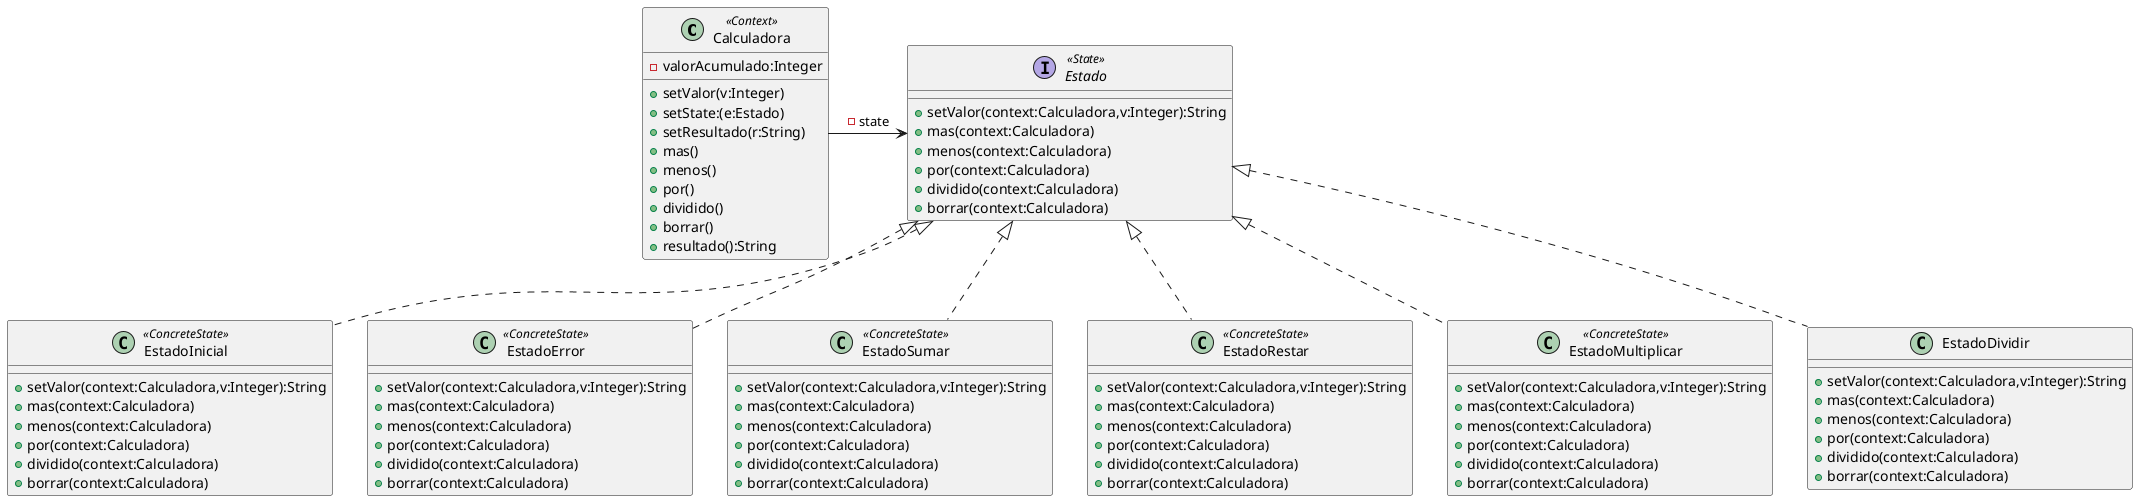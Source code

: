 @startuml
class Calculadora <<Context>> {
  -valorAcumulado:Integer
  +setValor(v:Integer)
  +setState:(e:Estado)
  +setResultado(r:String)
  +mas()
  +menos()
  +por()
  +dividido()
  +borrar()
  +resultado():String
}
Calculadora -> Estado : -state 
interface Estado <<State>>{
  +setValor(context:Calculadora,v:Integer):String
  +mas(context:Calculadora)
  +menos(context:Calculadora)
  +por(context:Calculadora)
  +dividido(context:Calculadora)
  +borrar(context:Calculadora)
}
class EstadoInicial <<ConcreteState>> implements Estado{
  +setValor(context:Calculadora,v:Integer):String
  +mas(context:Calculadora)
  +menos(context:Calculadora)
  +por(context:Calculadora)
  +dividido(context:Calculadora)
  +borrar(context:Calculadora)
}
class EstadoError <<ConcreteState>> implements Estado{
  +setValor(context:Calculadora,v:Integer):String
  +mas(context:Calculadora)
  +menos(context:Calculadora)
  +por(context:Calculadora)
  +dividido(context:Calculadora)
  +borrar(context:Calculadora)
}
class EstadoSumar <<ConcreteState>> implements Estado{
  +setValor(context:Calculadora,v:Integer):String
  +mas(context:Calculadora)
  +menos(context:Calculadora)
  +por(context:Calculadora)
  +dividido(context:Calculadora)
  +borrar(context:Calculadora)
}
class EstadoRestar <<ConcreteState>> implements Estado{
  +setValor(context:Calculadora,v:Integer):String
  +mas(context:Calculadora)
  +menos(context:Calculadora)
  +por(context:Calculadora)
  +dividido(context:Calculadora)
  +borrar(context:Calculadora)
}
class EstadoMultiplicar <<ConcreteState>> implements Estado{
  +setValor(context:Calculadora,v:Integer):String
  +mas(context:Calculadora)
  +menos(context:Calculadora)
  +por(context:Calculadora)
  +dividido(context:Calculadora)
  +borrar(context:Calculadora)
}
class EstadoDividir implements Estado{
  +setValor(context:Calculadora,v:Integer):String
  +mas(context:Calculadora)
  +menos(context:Calculadora)
  +por(context:Calculadora)
  +dividido(context:Calculadora)
  +borrar(context:Calculadora)
}

@enduml
// no es mejor tener tres estados:
//Esperando, Operar, EstadoError
